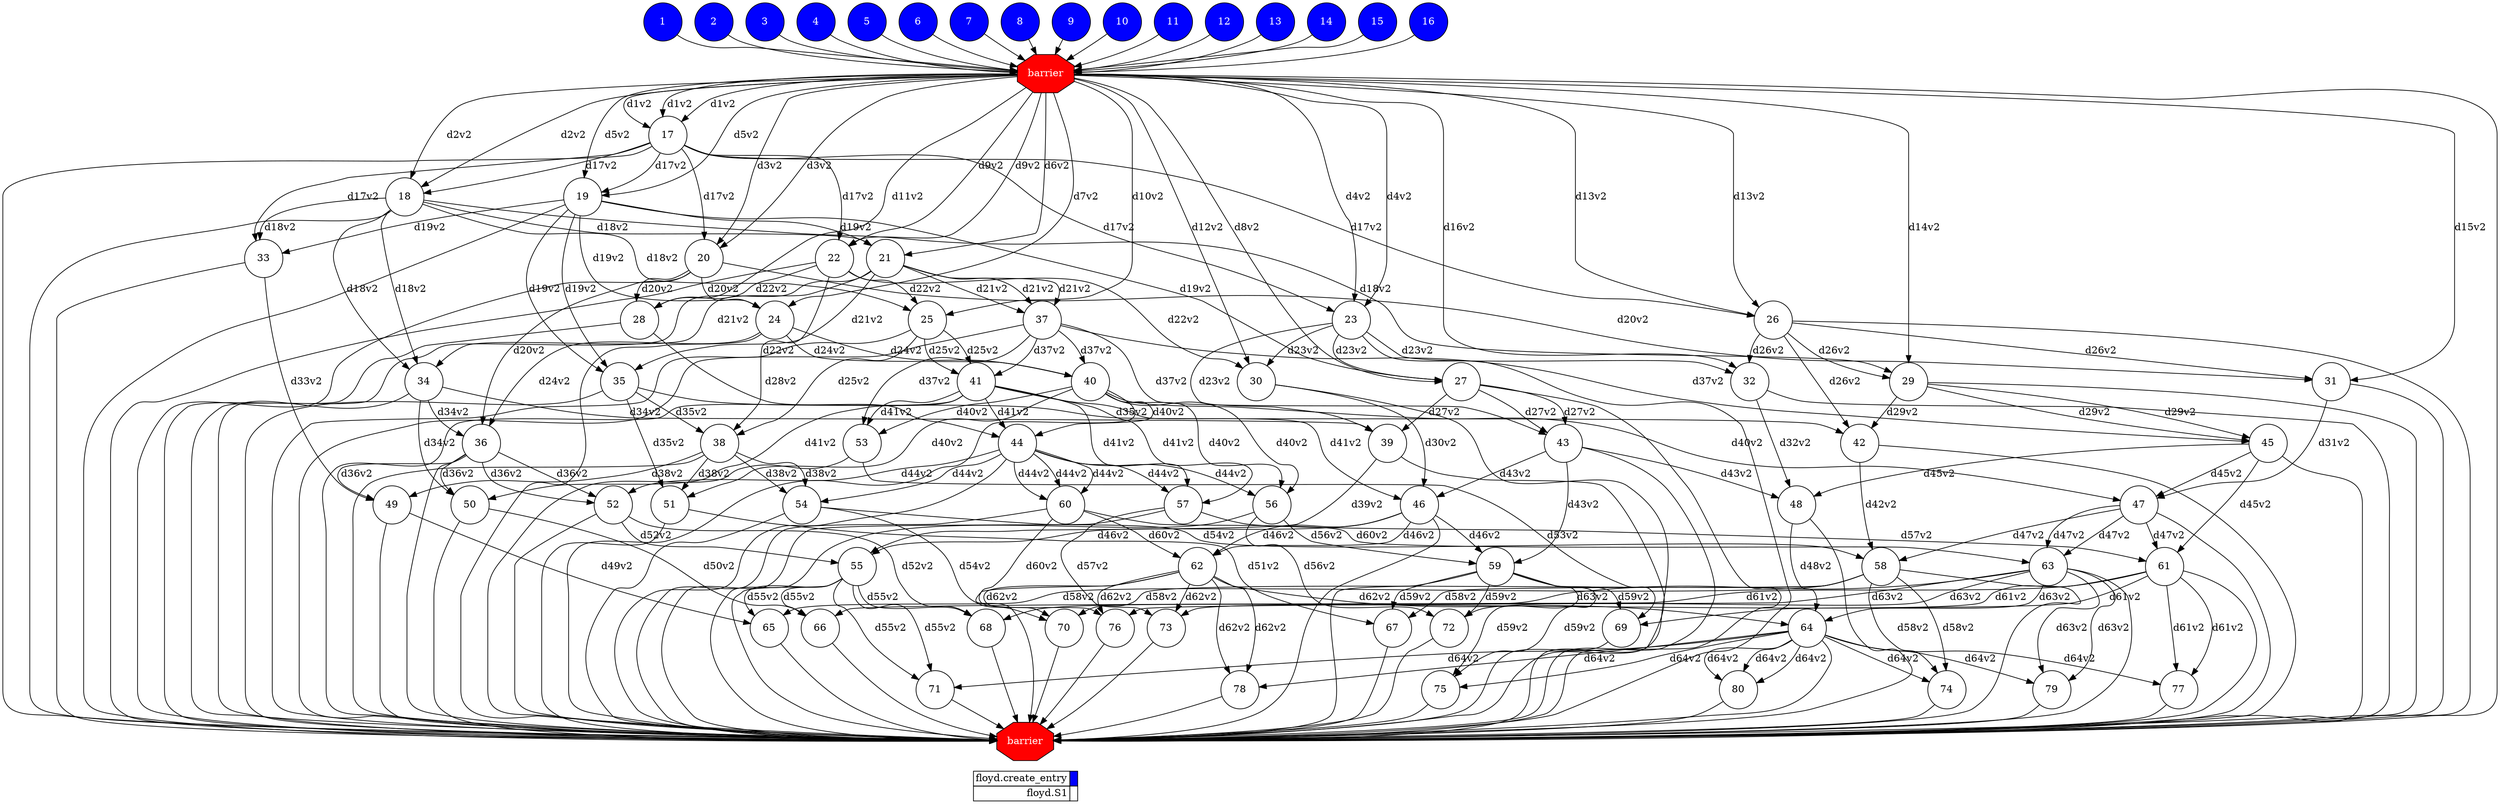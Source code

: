 digraph {
  rankdir=TB;
  labeljust="l";
  subgraph dependence_graph {
    ranksep=0.20;
    node[height=0.75];

1[shape=circle, style=filled fillcolor="#0000ff" fontcolor="#ffffff"];
2[shape=circle, style=filled fillcolor="#0000ff" fontcolor="#ffffff"];
3[shape=circle, style=filled fillcolor="#0000ff" fontcolor="#ffffff"];
4[shape=circle, style=filled fillcolor="#0000ff" fontcolor="#ffffff"];
5[shape=circle, style=filled fillcolor="#0000ff" fontcolor="#ffffff"];
6[shape=circle, style=filled fillcolor="#0000ff" fontcolor="#ffffff"];
7[shape=circle, style=filled fillcolor="#0000ff" fontcolor="#ffffff"];
8[shape=circle, style=filled fillcolor="#0000ff" fontcolor="#ffffff"];
9[shape=circle, style=filled fillcolor="#0000ff" fontcolor="#ffffff"];
10[shape=circle, style=filled fillcolor="#0000ff" fontcolor="#ffffff"];
11[shape=circle, style=filled fillcolor="#0000ff" fontcolor="#ffffff"];
12[shape=circle, style=filled fillcolor="#0000ff" fontcolor="#ffffff"];
13[shape=circle, style=filled fillcolor="#0000ff" fontcolor="#ffffff"];
14[shape=circle, style=filled fillcolor="#0000ff" fontcolor="#ffffff"];
15[shape=circle, style=filled fillcolor="#0000ff" fontcolor="#ffffff"];
16[shape=circle, style=filled fillcolor="#0000ff" fontcolor="#ffffff"];
Synchro1[label="barrier", shape=octagon, style=filled fillcolor="#ff0000" fontcolor="#FFFFFF"];
1 -> Synchro1;
12 -> Synchro1;
4 -> Synchro1;
15 -> Synchro1;
6 -> Synchro1;
3 -> Synchro1;
5 -> Synchro1;
2 -> Synchro1;
8 -> Synchro1;
9 -> Synchro1;
7 -> Synchro1;
16 -> Synchro1;
10 -> Synchro1;
11 -> Synchro1;
14 -> Synchro1;
13 -> Synchro1;
17[shape=circle, style=filled fillcolor="#ffffff" fontcolor="#000000"];
Synchro1 -> 17[ label="d1v2" ];
Synchro1 -> 17[ label="d1v2" ];
Synchro1 -> 17[ label="d1v2" ];
18[shape=circle, style=filled fillcolor="#ffffff" fontcolor="#000000"];
Synchro1 -> 18[ label="d2v2" ];
17 -> 18[ label="d17v2" ];
Synchro1 -> 18[ label="d2v2" ];
19[shape=circle, style=filled fillcolor="#ffffff" fontcolor="#000000"];
Synchro1 -> 19[ label="d5v2" ];
Synchro1 -> 19[ label="d5v2" ];
17 -> 19[ label="d17v2" ];
20[shape=circle, style=filled fillcolor="#ffffff" fontcolor="#000000"];
Synchro1 -> 20[ label="d3v2" ];
17 -> 20[ label="d17v2" ];
Synchro1 -> 20[ label="d3v2" ];
21[shape=circle, style=filled fillcolor="#ffffff" fontcolor="#000000"];
Synchro1 -> 21[ label="d6v2" ];
19 -> 21[ label="d19v2" ];
18 -> 21[ label="d18v2" ];
22[shape=circle, style=filled fillcolor="#ffffff" fontcolor="#000000"];
Synchro1 -> 22[ label="d9v2" ];
Synchro1 -> 22[ label="d9v2" ];
17 -> 22[ label="d17v2" ];
23[shape=circle, style=filled fillcolor="#ffffff" fontcolor="#000000"];
Synchro1 -> 23[ label="d4v2" ];
17 -> 23[ label="d17v2" ];
Synchro1 -> 23[ label="d4v2" ];
24[shape=circle, style=filled fillcolor="#ffffff" fontcolor="#000000"];
Synchro1 -> 24[ label="d7v2" ];
19 -> 24[ label="d19v2" ];
20 -> 24[ label="d20v2" ];
25[shape=circle, style=filled fillcolor="#ffffff" fontcolor="#000000"];
Synchro1 -> 25[ label="d10v2" ];
22 -> 25[ label="d22v2" ];
18 -> 25[ label="d18v2" ];
26[shape=circle, style=filled fillcolor="#ffffff" fontcolor="#000000"];
Synchro1 -> 26[ label="d13v2" ];
Synchro1 -> 26[ label="d13v2" ];
17 -> 26[ label="d17v2" ];
27[shape=circle, style=filled fillcolor="#ffffff" fontcolor="#000000"];
Synchro1 -> 27[ label="d8v2" ];
19 -> 27[ label="d19v2" ];
23 -> 27[ label="d23v2" ];
28[shape=circle, style=filled fillcolor="#ffffff" fontcolor="#000000"];
Synchro1 -> 28[ label="d11v2" ];
22 -> 28[ label="d22v2" ];
20 -> 28[ label="d20v2" ];
29[shape=circle, style=filled fillcolor="#ffffff" fontcolor="#000000"];
Synchro1 -> 29[ label="d14v2" ];
26 -> 29[ label="d26v2" ];
18 -> 29[ label="d18v2" ];
30[shape=circle, style=filled fillcolor="#ffffff" fontcolor="#000000"];
Synchro1 -> 30[ label="d12v2" ];
22 -> 30[ label="d22v2" ];
23 -> 30[ label="d23v2" ];
31[shape=circle, style=filled fillcolor="#ffffff" fontcolor="#000000"];
Synchro1 -> 31[ label="d15v2" ];
26 -> 31[ label="d26v2" ];
20 -> 31[ label="d20v2" ];
32[shape=circle, style=filled fillcolor="#ffffff" fontcolor="#000000"];
Synchro1 -> 32[ label="d16v2" ];
26 -> 32[ label="d26v2" ];
23 -> 32[ label="d23v2" ];
33[shape=circle, style=filled fillcolor="#ffffff" fontcolor="#000000"];
17 -> 33[ label="d17v2" ];
18 -> 33[ label="d18v2" ];
19 -> 33[ label="d19v2" ];
34[shape=circle, style=filled fillcolor="#ffffff" fontcolor="#000000"];
18 -> 34[ label="d18v2" ];
18 -> 34[ label="d18v2" ];
21 -> 34[ label="d21v2" ];
35[shape=circle, style=filled fillcolor="#ffffff" fontcolor="#000000"];
19 -> 35[ label="d19v2" ];
21 -> 35[ label="d21v2" ];
19 -> 35[ label="d19v2" ];
36[shape=circle, style=filled fillcolor="#ffffff" fontcolor="#000000"];
20 -> 36[ label="d20v2" ];
34 -> 36[ label="d34v2" ];
24 -> 36[ label="d24v2" ];
37[shape=circle, style=filled fillcolor="#ffffff" fontcolor="#000000"];
21 -> 37[ label="d21v2" ];
21 -> 37[ label="d21v2" ];
21 -> 37[ label="d21v2" ];
38[shape=circle, style=filled fillcolor="#ffffff" fontcolor="#000000"];
22 -> 38[ label="d22v2" ];
25 -> 38[ label="d25v2" ];
35 -> 38[ label="d35v2" ];
39[shape=circle, style=filled fillcolor="#ffffff" fontcolor="#000000"];
23 -> 39[ label="d23v2" ];
34 -> 39[ label="d34v2" ];
27 -> 39[ label="d27v2" ];
40[shape=circle, style=filled fillcolor="#ffffff" fontcolor="#000000"];
24 -> 40[ label="d24v2" ];
37 -> 40[ label="d37v2" ];
24 -> 40[ label="d24v2" ];
41[shape=circle, style=filled fillcolor="#ffffff" fontcolor="#000000"];
25 -> 41[ label="d25v2" ];
25 -> 41[ label="d25v2" ];
37 -> 41[ label="d37v2" ];
42[shape=circle, style=filled fillcolor="#ffffff" fontcolor="#000000"];
26 -> 42[ label="d26v2" ];
29 -> 42[ label="d29v2" ];
35 -> 42[ label="d35v2" ];
43[shape=circle, style=filled fillcolor="#ffffff" fontcolor="#000000"];
27 -> 43[ label="d27v2" ];
37 -> 43[ label="d37v2" ];
27 -> 43[ label="d27v2" ];
44[shape=circle, style=filled fillcolor="#ffffff" fontcolor="#000000"];
28 -> 44[ label="d28v2" ];
41 -> 44[ label="d41v2" ];
40 -> 44[ label="d40v2" ];
45[shape=circle, style=filled fillcolor="#ffffff" fontcolor="#000000"];
29 -> 45[ label="d29v2" ];
29 -> 45[ label="d29v2" ];
37 -> 45[ label="d37v2" ];
46[shape=circle, style=filled fillcolor="#ffffff" fontcolor="#000000"];
30 -> 46[ label="d30v2" ];
41 -> 46[ label="d41v2" ];
43 -> 46[ label="d43v2" ];
47[shape=circle, style=filled fillcolor="#ffffff" fontcolor="#000000"];
31 -> 47[ label="d31v2" ];
45 -> 47[ label="d45v2" ];
40 -> 47[ label="d40v2" ];
48[shape=circle, style=filled fillcolor="#ffffff" fontcolor="#000000"];
32 -> 48[ label="d32v2" ];
45 -> 48[ label="d45v2" ];
43 -> 48[ label="d43v2" ];
49[shape=circle, style=filled fillcolor="#ffffff" fontcolor="#000000"];
33 -> 49[ label="d33v2" ];
36 -> 49[ label="d36v2" ];
38 -> 49[ label="d38v2" ];
50[shape=circle, style=filled fillcolor="#ffffff" fontcolor="#000000"];
34 -> 50[ label="d34v2" ];
36 -> 50[ label="d36v2" ];
41 -> 50[ label="d41v2" ];
51[shape=circle, style=filled fillcolor="#ffffff" fontcolor="#000000"];
35 -> 51[ label="d35v2" ];
40 -> 51[ label="d40v2" ];
38 -> 51[ label="d38v2" ];
52[shape=circle, style=filled fillcolor="#ffffff" fontcolor="#000000"];
36 -> 52[ label="d36v2" ];
36 -> 52[ label="d36v2" ];
44 -> 52[ label="d44v2" ];
53[shape=circle, style=filled fillcolor="#ffffff" fontcolor="#000000"];
37 -> 53[ label="d37v2" ];
40 -> 53[ label="d40v2" ];
41 -> 53[ label="d41v2" ];
54[shape=circle, style=filled fillcolor="#ffffff" fontcolor="#000000"];
38 -> 54[ label="d38v2" ];
44 -> 54[ label="d44v2" ];
38 -> 54[ label="d38v2" ];
55[shape=circle, style=filled fillcolor="#ffffff" fontcolor="#000000"];
39 -> 55[ label="d39v2" ];
52 -> 55[ label="d52v2" ];
46 -> 55[ label="d46v2" ];
56[shape=circle, style=filled fillcolor="#ffffff" fontcolor="#000000"];
40 -> 56[ label="d40v2" ];
40 -> 56[ label="d40v2" ];
44 -> 56[ label="d44v2" ];
57[shape=circle, style=filled fillcolor="#ffffff" fontcolor="#000000"];
41 -> 57[ label="d41v2" ];
44 -> 57[ label="d44v2" ];
41 -> 57[ label="d41v2" ];
58[shape=circle, style=filled fillcolor="#ffffff" fontcolor="#000000"];
42 -> 58[ label="d42v2" ];
47 -> 58[ label="d47v2" ];
54 -> 58[ label="d54v2" ];
59[shape=circle, style=filled fillcolor="#ffffff" fontcolor="#000000"];
43 -> 59[ label="d43v2" ];
56 -> 59[ label="d56v2" ];
46 -> 59[ label="d46v2" ];
60[shape=circle, style=filled fillcolor="#ffffff" fontcolor="#000000"];
44 -> 60[ label="d44v2" ];
44 -> 60[ label="d44v2" ];
44 -> 60[ label="d44v2" ];
61[shape=circle, style=filled fillcolor="#ffffff" fontcolor="#000000"];
45 -> 61[ label="d45v2" ];
47 -> 61[ label="d47v2" ];
57 -> 61[ label="d57v2" ];
62[shape=circle, style=filled fillcolor="#ffffff" fontcolor="#000000"];
46 -> 62[ label="d46v2" ];
60 -> 62[ label="d60v2" ];
46 -> 62[ label="d46v2" ];
63[shape=circle, style=filled fillcolor="#ffffff" fontcolor="#000000"];
47 -> 63[ label="d47v2" ];
47 -> 63[ label="d47v2" ];
60 -> 63[ label="d60v2" ];
64[shape=circle, style=filled fillcolor="#ffffff" fontcolor="#000000"];
48 -> 64[ label="d48v2" ];
63 -> 64[ label="d63v2" ];
62 -> 64[ label="d62v2" ];
65[shape=circle, style=filled fillcolor="#ffffff" fontcolor="#000000"];
49 -> 65[ label="d49v2" ];
55 -> 65[ label="d55v2" ];
58 -> 65[ label="d58v2" ];
66[shape=circle, style=filled fillcolor="#ffffff" fontcolor="#000000"];
50 -> 66[ label="d50v2" ];
55 -> 66[ label="d55v2" ];
61 -> 66[ label="d61v2" ];
67[shape=circle, style=filled fillcolor="#ffffff" fontcolor="#000000"];
51 -> 67[ label="d51v2" ];
59 -> 67[ label="d59v2" ];
58 -> 67[ label="d58v2" ];
68[shape=circle, style=filled fillcolor="#ffffff" fontcolor="#000000"];
52 -> 68[ label="d52v2" ];
55 -> 68[ label="d55v2" ];
63 -> 68[ label="d63v2" ];
69[shape=circle, style=filled fillcolor="#ffffff" fontcolor="#000000"];
53 -> 69[ label="d53v2" ];
59 -> 69[ label="d59v2" ];
61 -> 69[ label="d61v2" ];
70[shape=circle, style=filled fillcolor="#ffffff" fontcolor="#000000"];
54 -> 70[ label="d54v2" ];
62 -> 70[ label="d62v2" ];
58 -> 70[ label="d58v2" ];
71[shape=circle, style=filled fillcolor="#ffffff" fontcolor="#000000"];
55 -> 71[ label="d55v2" ];
55 -> 71[ label="d55v2" ];
64 -> 71[ label="d64v2" ];
72[shape=circle, style=filled fillcolor="#ffffff" fontcolor="#000000"];
56 -> 72[ label="d56v2" ];
59 -> 72[ label="d59v2" ];
63 -> 72[ label="d63v2" ];
73[shape=circle, style=filled fillcolor="#ffffff" fontcolor="#000000"];
57 -> 73[ label="d57v2" ];
62 -> 73[ label="d62v2" ];
61 -> 73[ label="d61v2" ];
74[shape=circle, style=filled fillcolor="#ffffff" fontcolor="#000000"];
58 -> 74[ label="d58v2" ];
64 -> 74[ label="d64v2" ];
58 -> 74[ label="d58v2" ];
75[shape=circle, style=filled fillcolor="#ffffff" fontcolor="#000000"];
59 -> 75[ label="d59v2" ];
59 -> 75[ label="d59v2" ];
64 -> 75[ label="d64v2" ];
76[shape=circle, style=filled fillcolor="#ffffff" fontcolor="#000000"];
60 -> 76[ label="d60v2" ];
62 -> 76[ label="d62v2" ];
63 -> 76[ label="d63v2" ];
77[shape=circle, style=filled fillcolor="#ffffff" fontcolor="#000000"];
61 -> 77[ label="d61v2" ];
64 -> 77[ label="d64v2" ];
61 -> 77[ label="d61v2" ];
78[shape=circle, style=filled fillcolor="#ffffff" fontcolor="#000000"];
62 -> 78[ label="d62v2" ];
62 -> 78[ label="d62v2" ];
64 -> 78[ label="d64v2" ];
79[shape=circle, style=filled fillcolor="#ffffff" fontcolor="#000000"];
63 -> 79[ label="d63v2" ];
64 -> 79[ label="d64v2" ];
63 -> 79[ label="d63v2" ];
80[shape=circle, style=filled fillcolor="#ffffff" fontcolor="#000000"];
64 -> 80[ label="d64v2" ];
64 -> 80[ label="d64v2" ];
64 -> 80[ label="d64v2" ];
Synchro2[label="barrier", shape=octagon, style=filled fillcolor="#ff0000" fontcolor="#FFFFFF"];
Synchro1 -> Synchro2;
68 -> Synchro2;
59 -> Synchro2;
47 -> Synchro2;
49 -> Synchro2;
69 -> Synchro2;
62 -> Synchro2;
22 -> Synchro2;
46 -> Synchro2;
33 -> Synchro2;
56 -> Synchro2;
73 -> Synchro2;
65 -> Synchro2;
67 -> Synchro2;
61 -> Synchro2;
71 -> Synchro2;
32 -> Synchro2;
50 -> Synchro2;
64 -> Synchro2;
31 -> Synchro2;
48 -> Synchro2;
60 -> Synchro2;
63 -> Synchro2;
57 -> Synchro2;
66 -> Synchro2;
19 -> Synchro2;
77 -> Synchro2;
45 -> Synchro2;
52 -> Synchro2;
53 -> Synchro2;
80 -> Synchro2;
25 -> Synchro2;
38 -> Synchro2;
54 -> Synchro2;
55 -> Synchro2;
17 -> Synchro2;
30 -> Synchro2;
35 -> Synchro2;
70 -> Synchro2;
76 -> Synchro2;
34 -> Synchro2;
23 -> Synchro2;
28 -> Synchro2;
18 -> Synchro2;
72 -> Synchro2;
20 -> Synchro2;
36 -> Synchro2;
26 -> Synchro2;
37 -> Synchro2;
58 -> Synchro2;
29 -> Synchro2;
21 -> Synchro2;
27 -> Synchro2;
75 -> Synchro2;
51 -> Synchro2;
74 -> Synchro2;
41 -> Synchro2;
24 -> Synchro2;
42 -> Synchro2;
44 -> Synchro2;
78 -> Synchro2;
79 -> Synchro2;
39 -> Synchro2;
43 -> Synchro2;
40 -> Synchro2;  }
  subgraph legend {
    rank=sink;
    node [shape=plaintext, height=0.75];
    ranksep=0.20;
    label = "Legend";
    key [label=<
      <table border="0" cellpadding="2" cellspacing="0" cellborder="1">
<tr>
<td align="right">floyd.create_entry</td>
<td bgcolor="#0000ff">&nbsp;</td>
</tr>
<tr>
<td align="right">floyd.S1</td>
<td bgcolor="#ffffff">&nbsp;</td>
</tr>
      </table>
    >]
  }
}
